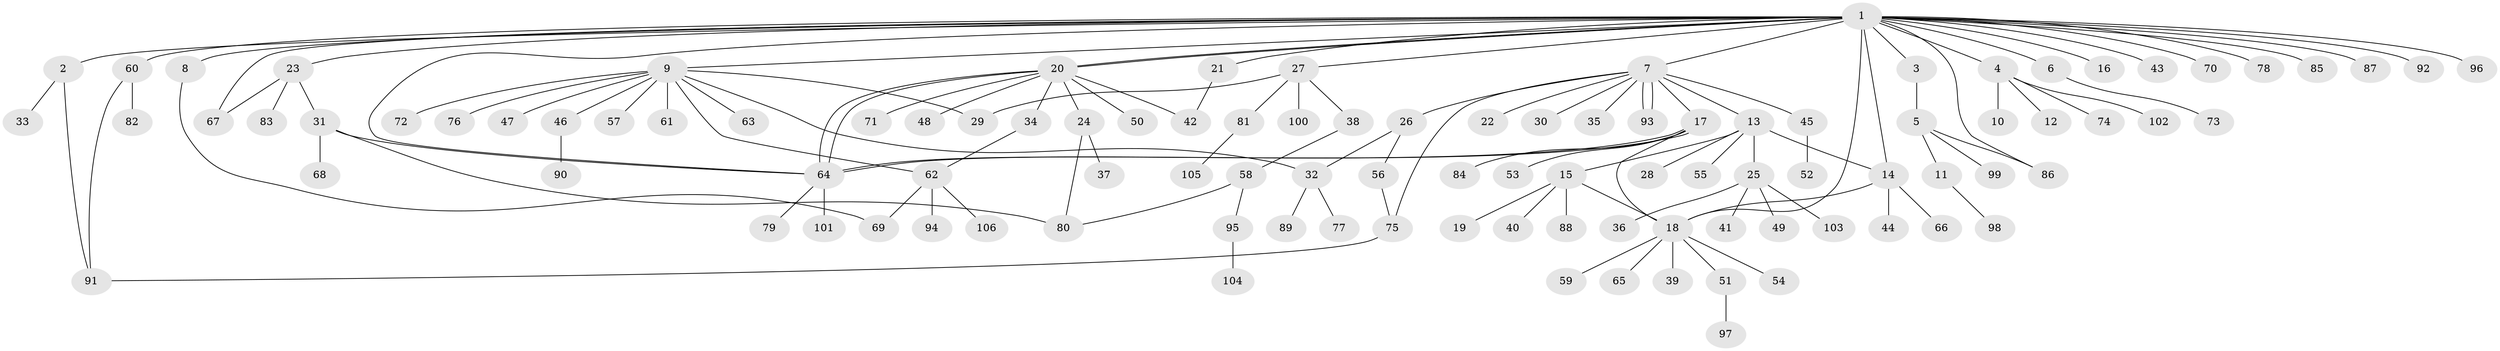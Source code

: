 // coarse degree distribution, {25: 0.012195121951219513, 4: 0.07317073170731707, 3: 0.04878048780487805, 1: 0.6585365853658537, 9: 0.04878048780487805, 2: 0.0975609756097561, 10: 0.012195121951219513, 8: 0.012195121951219513, 5: 0.036585365853658534}
// Generated by graph-tools (version 1.1) at 2025/23/03/03/25 07:23:52]
// undirected, 106 vertices, 128 edges
graph export_dot {
graph [start="1"]
  node [color=gray90,style=filled];
  1;
  2;
  3;
  4;
  5;
  6;
  7;
  8;
  9;
  10;
  11;
  12;
  13;
  14;
  15;
  16;
  17;
  18;
  19;
  20;
  21;
  22;
  23;
  24;
  25;
  26;
  27;
  28;
  29;
  30;
  31;
  32;
  33;
  34;
  35;
  36;
  37;
  38;
  39;
  40;
  41;
  42;
  43;
  44;
  45;
  46;
  47;
  48;
  49;
  50;
  51;
  52;
  53;
  54;
  55;
  56;
  57;
  58;
  59;
  60;
  61;
  62;
  63;
  64;
  65;
  66;
  67;
  68;
  69;
  70;
  71;
  72;
  73;
  74;
  75;
  76;
  77;
  78;
  79;
  80;
  81;
  82;
  83;
  84;
  85;
  86;
  87;
  88;
  89;
  90;
  91;
  92;
  93;
  94;
  95;
  96;
  97;
  98;
  99;
  100;
  101;
  102;
  103;
  104;
  105;
  106;
  1 -- 2;
  1 -- 3;
  1 -- 4;
  1 -- 6;
  1 -- 7;
  1 -- 8;
  1 -- 9;
  1 -- 14;
  1 -- 16;
  1 -- 18;
  1 -- 20;
  1 -- 20;
  1 -- 21;
  1 -- 23;
  1 -- 27;
  1 -- 43;
  1 -- 60;
  1 -- 64;
  1 -- 67;
  1 -- 70;
  1 -- 78;
  1 -- 85;
  1 -- 86;
  1 -- 87;
  1 -- 92;
  1 -- 96;
  2 -- 33;
  2 -- 91;
  3 -- 5;
  4 -- 10;
  4 -- 12;
  4 -- 74;
  4 -- 102;
  5 -- 11;
  5 -- 86;
  5 -- 99;
  6 -- 73;
  7 -- 13;
  7 -- 17;
  7 -- 22;
  7 -- 26;
  7 -- 30;
  7 -- 35;
  7 -- 45;
  7 -- 75;
  7 -- 93;
  7 -- 93;
  8 -- 69;
  9 -- 29;
  9 -- 32;
  9 -- 46;
  9 -- 47;
  9 -- 57;
  9 -- 61;
  9 -- 62;
  9 -- 63;
  9 -- 72;
  9 -- 76;
  11 -- 98;
  13 -- 14;
  13 -- 15;
  13 -- 25;
  13 -- 28;
  13 -- 55;
  14 -- 18;
  14 -- 44;
  14 -- 66;
  15 -- 18;
  15 -- 19;
  15 -- 40;
  15 -- 88;
  17 -- 18;
  17 -- 53;
  17 -- 64;
  17 -- 64;
  17 -- 84;
  18 -- 39;
  18 -- 51;
  18 -- 54;
  18 -- 59;
  18 -- 65;
  20 -- 24;
  20 -- 34;
  20 -- 42;
  20 -- 48;
  20 -- 50;
  20 -- 64;
  20 -- 64;
  20 -- 71;
  21 -- 42;
  23 -- 31;
  23 -- 67;
  23 -- 83;
  24 -- 37;
  24 -- 80;
  25 -- 36;
  25 -- 41;
  25 -- 49;
  25 -- 103;
  26 -- 32;
  26 -- 56;
  27 -- 29;
  27 -- 38;
  27 -- 81;
  27 -- 100;
  31 -- 64;
  31 -- 68;
  31 -- 80;
  32 -- 77;
  32 -- 89;
  34 -- 62;
  38 -- 58;
  45 -- 52;
  46 -- 90;
  51 -- 97;
  56 -- 75;
  58 -- 80;
  58 -- 95;
  60 -- 82;
  60 -- 91;
  62 -- 69;
  62 -- 94;
  62 -- 106;
  64 -- 79;
  64 -- 101;
  75 -- 91;
  81 -- 105;
  95 -- 104;
}
